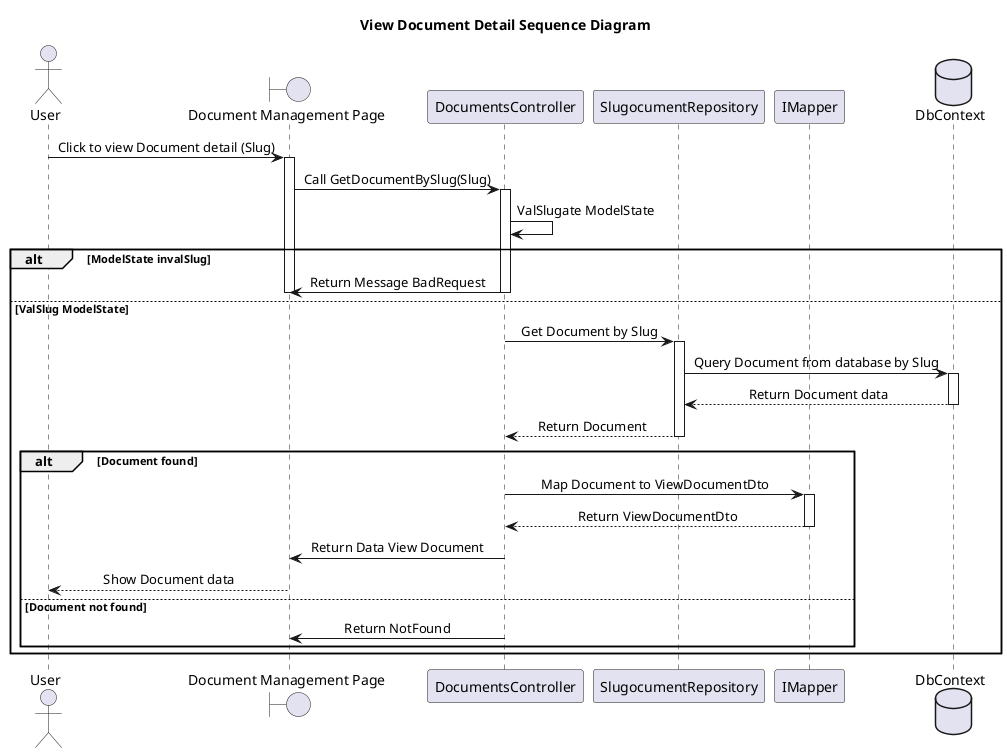 @startuml
skinparam classAttributeIconSize 0
skinparam SequenceMessageAlignment center
Title View Document Detail Sequence Diagram

actor "User" as U
boundary "Document Management Page" as PPage
participant "DocumentsController" as DocumentsController
participant "SlugocumentRepository" as SlugocumentRepo
participant "IMapper" as Mapper
database "DbContext" as DbContext

U -> PPage : Click to view Document detail (Slug)
activate PPage

PPage -> DocumentsController : Call GetDocumentBySlug(Slug)
activate DocumentsController

DocumentsController -> DocumentsController : ValSlugate ModelState
alt ModelState invalSlug
    DocumentsController -> PPage : Return Message BadRequest
    deactivate PPage
    deactivate DocumentsController
else ValSlug ModelState
    DocumentsController -> SlugocumentRepo : Get Document by Slug
    activate SlugocumentRepo
    SlugocumentRepo -> DbContext : Query Document from database by Slug
    activate DbContext
    DbContext --> SlugocumentRepo : Return Document data
    deactivate DbContext
    SlugocumentRepo --> DocumentsController : Return Document
    deactivate SlugocumentRepo

    alt Document found
        DocumentsController -> Mapper : Map Document to ViewDocumentDto
        activate Mapper
        Mapper --> DocumentsController : Return ViewDocumentDto
        deactivate Mapper
        DocumentsController -> PPage : Return Data View Document
        deactivate DocumentsController
        PPage --> U : Show Document data
        deactivate PPage
    else Document not found
        DocumentsController -> PPage : Return NotFound
        deactivate PPage
        deactivate DocumentsController
    end
end

@enduml
